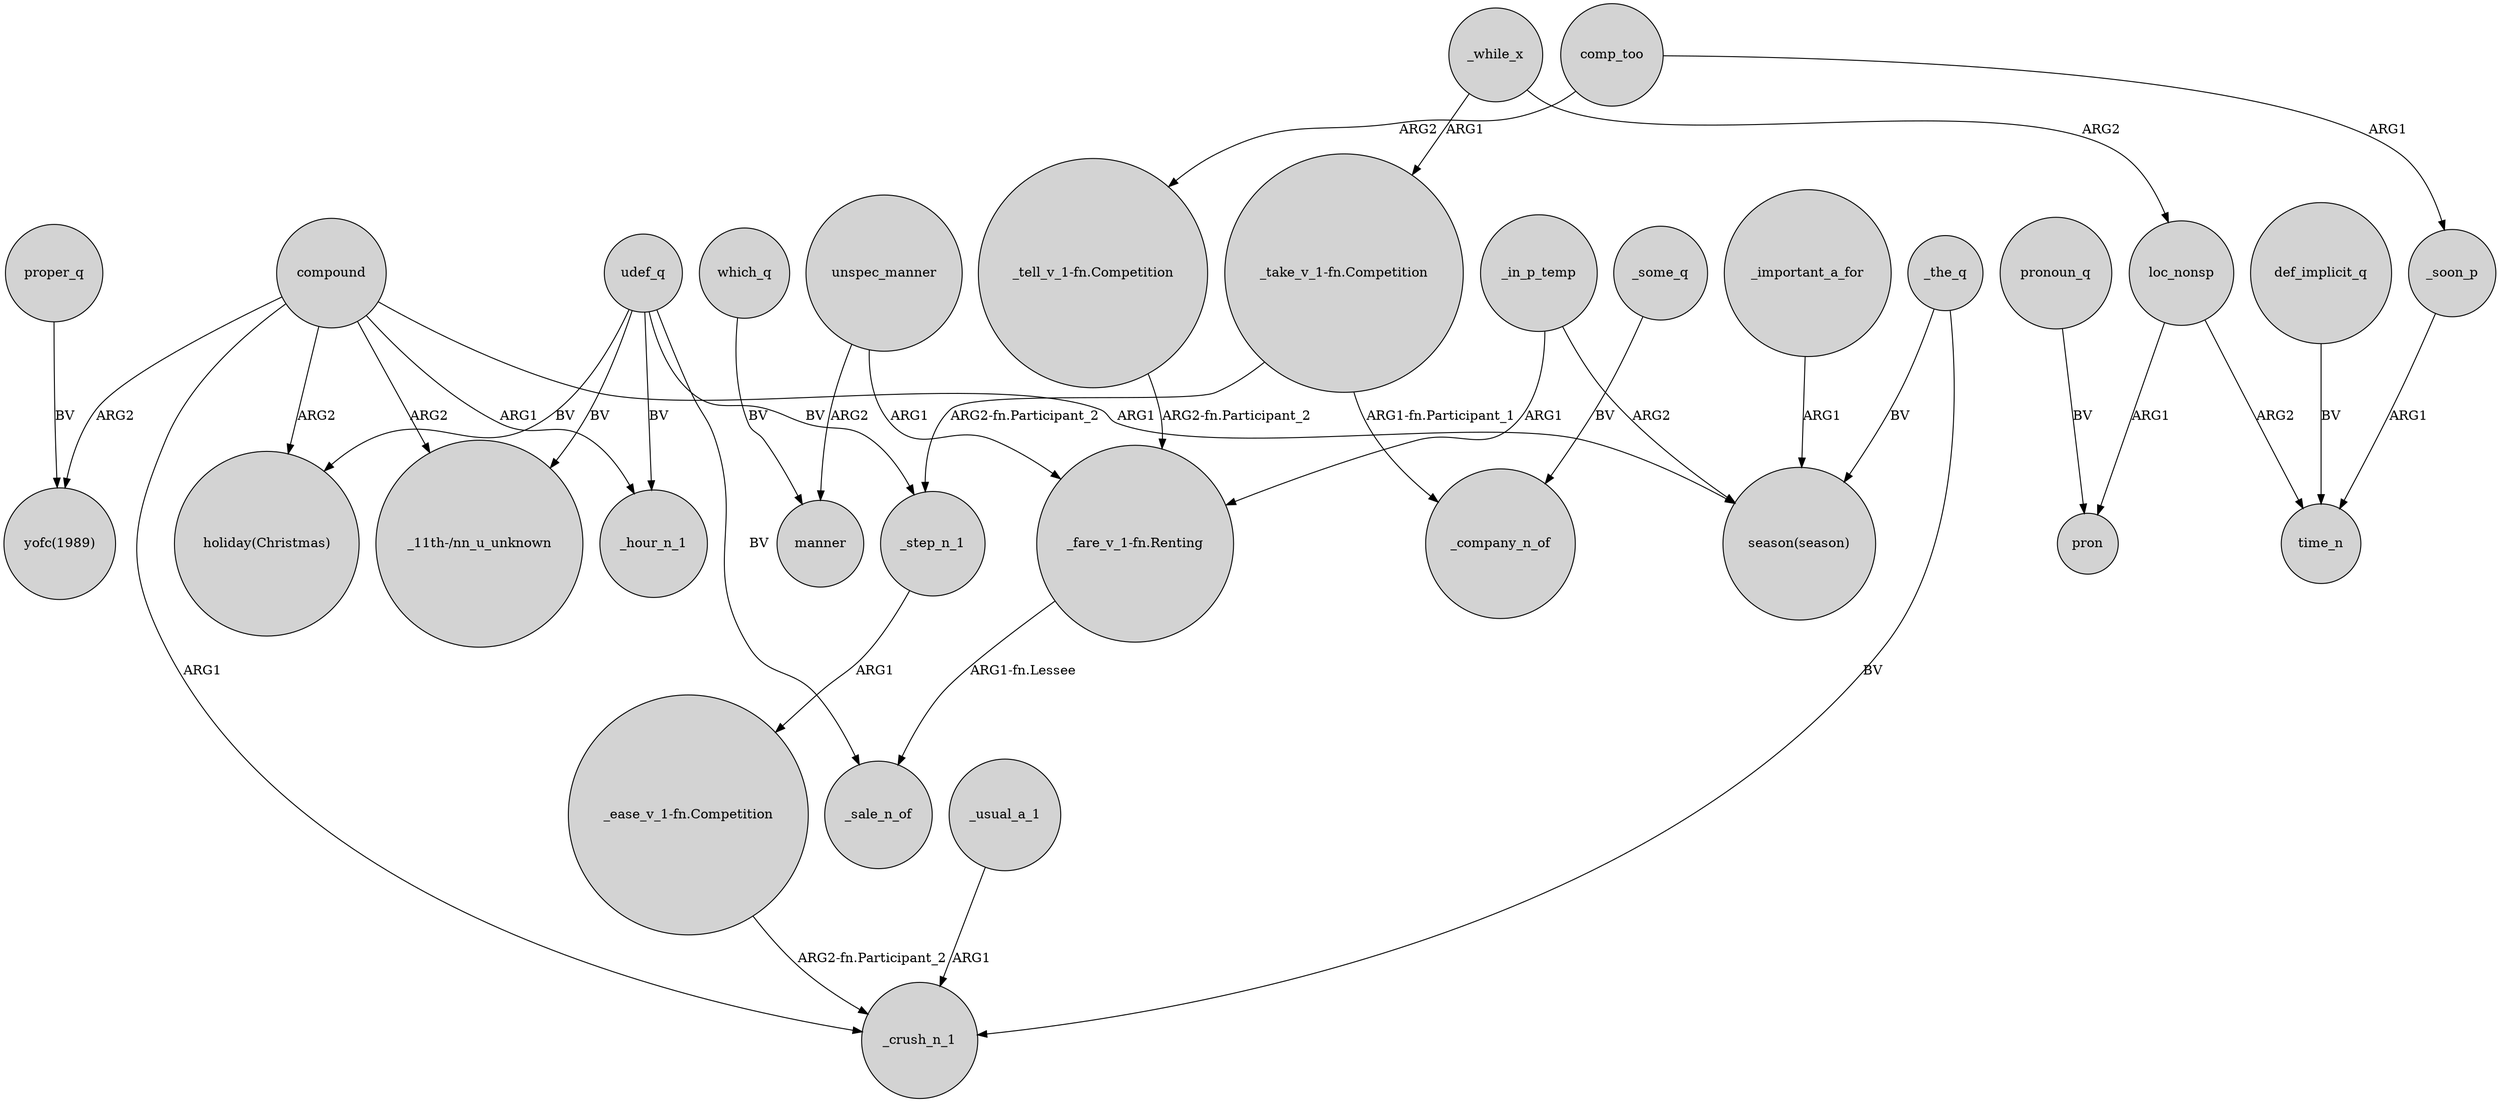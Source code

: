 digraph {
	node [shape=circle style=filled]
	udef_q -> "holiday(Christmas)" [label=BV]
	unspec_manner -> manner [label=ARG2]
	"_tell_v_1-fn.Competition" -> "_fare_v_1-fn.Renting" [label="ARG2-fn.Participant_2"]
	"_take_v_1-fn.Competition" -> _step_n_1 [label="ARG2-fn.Participant_2"]
	compound -> _hour_n_1 [label=ARG1]
	_while_x -> loc_nonsp [label=ARG2]
	udef_q -> _sale_n_of [label=BV]
	_in_p_temp -> "_fare_v_1-fn.Renting" [label=ARG1]
	compound -> "_11th-/nn_u_unknown" [label=ARG2]
	comp_too -> _soon_p [label=ARG1]
	_step_n_1 -> "_ease_v_1-fn.Competition" [label=ARG1]
	_in_p_temp -> "season(season)" [label=ARG2]
	compound -> "season(season)" [label=ARG1]
	pronoun_q -> pron [label=BV]
	_soon_p -> time_n [label=ARG1]
	unspec_manner -> "_fare_v_1-fn.Renting" [label=ARG1]
	_usual_a_1 -> _crush_n_1 [label=ARG1]
	_important_a_for -> "season(season)" [label=ARG1]
	compound -> "holiday(Christmas)" [label=ARG2]
	"_fare_v_1-fn.Renting" -> _sale_n_of [label="ARG1-fn.Lessee"]
	proper_q -> "yofc(1989)" [label=BV]
	udef_q -> _hour_n_1 [label=BV]
	which_q -> manner [label=BV]
	udef_q -> "_11th-/nn_u_unknown" [label=BV]
	"_take_v_1-fn.Competition" -> _company_n_of [label="ARG1-fn.Participant_1"]
	comp_too -> "_tell_v_1-fn.Competition" [label=ARG2]
	loc_nonsp -> time_n [label=ARG2]
	compound -> _crush_n_1 [label=ARG1]
	compound -> "yofc(1989)" [label=ARG2]
	_while_x -> "_take_v_1-fn.Competition" [label=ARG1]
	_some_q -> _company_n_of [label=BV]
	loc_nonsp -> pron [label=ARG1]
	udef_q -> _step_n_1 [label=BV]
	"_ease_v_1-fn.Competition" -> _crush_n_1 [label="ARG2-fn.Participant_2"]
	def_implicit_q -> time_n [label=BV]
	_the_q -> "season(season)" [label=BV]
	_the_q -> _crush_n_1 [label=BV]
}
